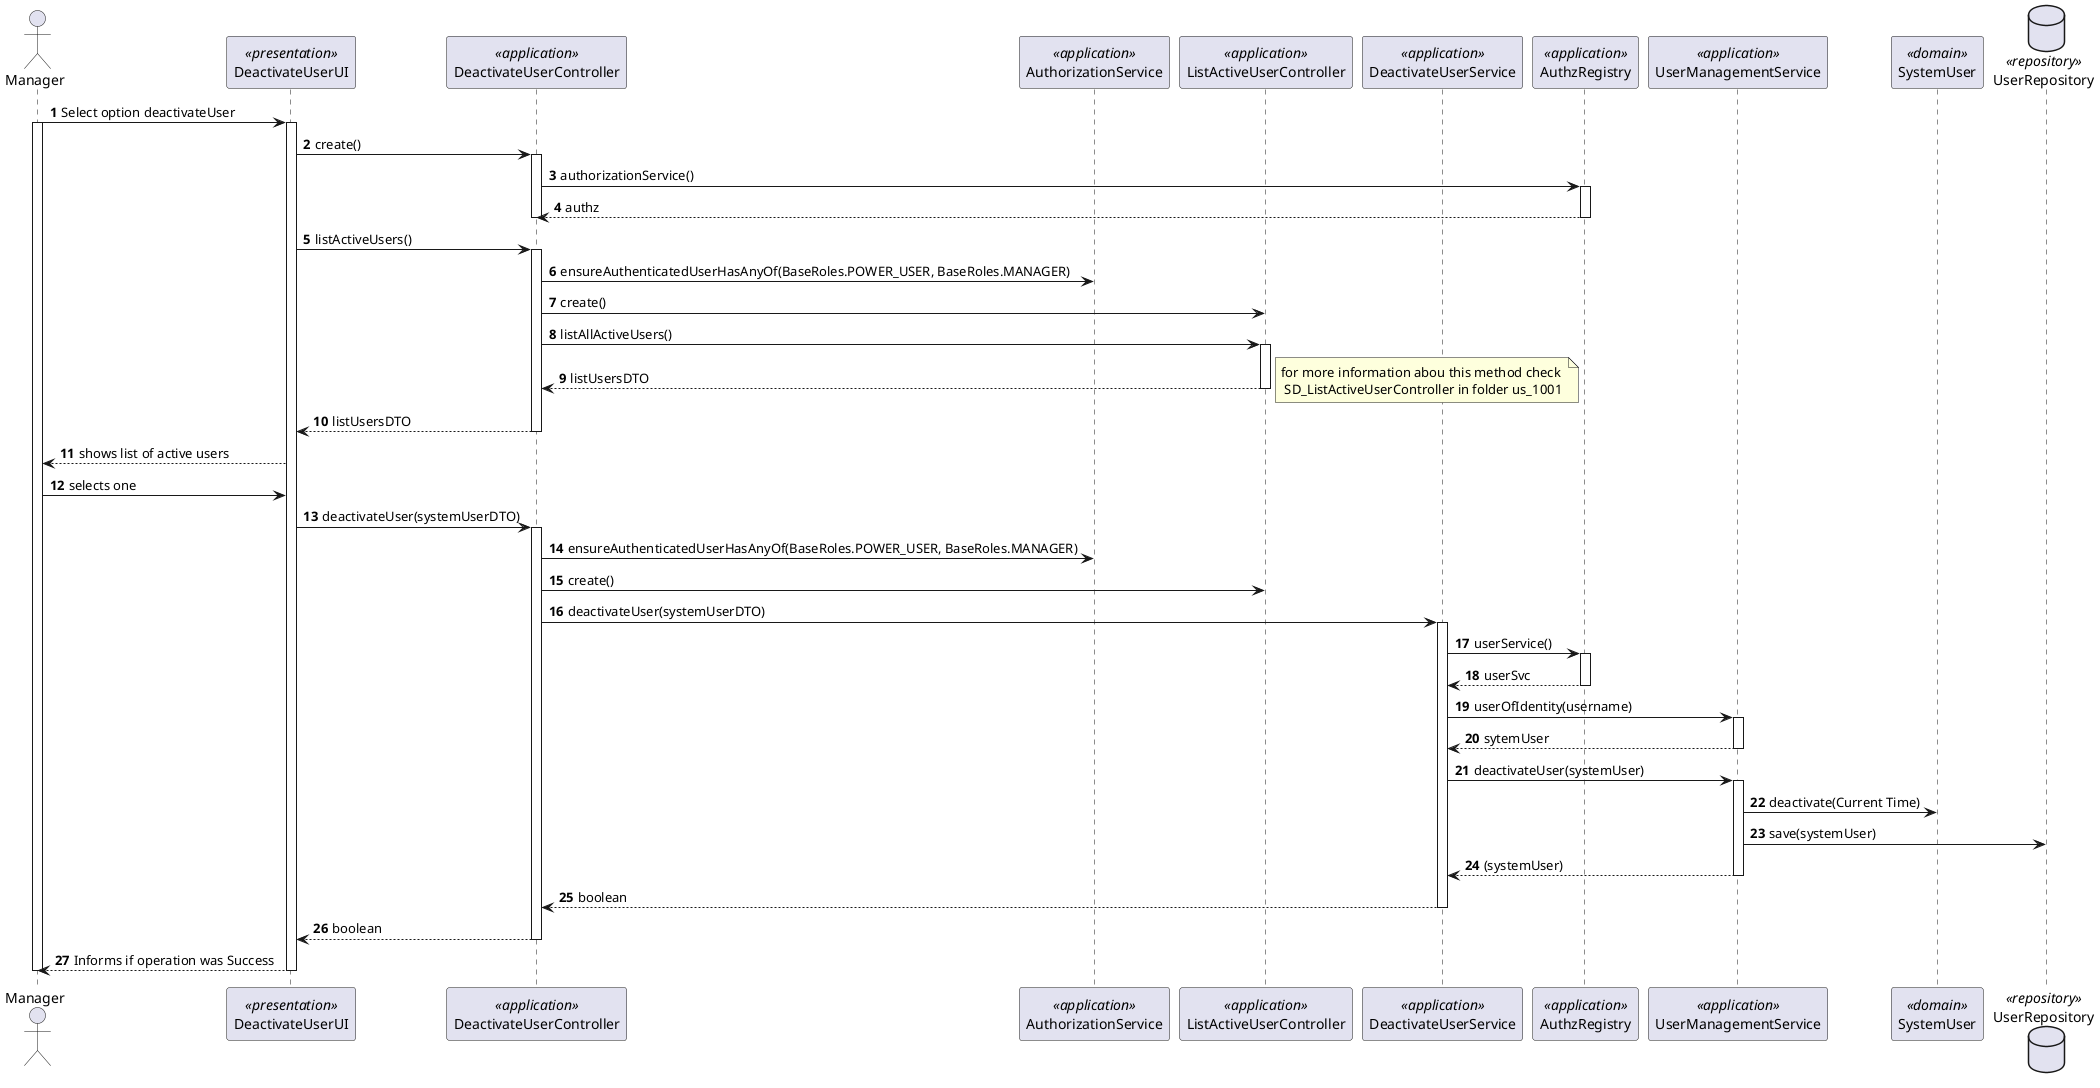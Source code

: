 @startuml
'https://plantuml.com/sequence-diagram

autonumber

actor Manager

participant "DeactivateUserUI" as ui <<presentation>>
participant "DeactivateUserController" as ctrl <<application>>
participant AuthorizationService as authSV <<application>>
participant ListActiveUserController as listCtrl <<application>>
participant DeactivateUserService as deactivateSer <<application>>
participant AuthzRegistry as auth <<application>>

participant UserManagementService as userManSV <<application>>
participant SystemUser as sU  <<domain>>

database UserRepository as userRep <<repository>>


Manager -> ui : Select option deactivateUser
activate Manager
activate ui
ui -> ctrl: create()
activate ctrl
ctrl -> auth: authorizationService()
activate auth
auth --> ctrl: authz
deactivate auth
deactivate ctrl

ui->ctrl: listActiveUsers()
activate ctrl
ctrl -> authSV : ensureAuthenticatedUserHasAnyOf(BaseRoles.POWER_USER, BaseRoles.MANAGER)
ctrl -> listCtrl : create()
ctrl -> listCtrl : listAllActiveUsers()
activate listCtrl
listCtrl -->ctrl : listUsersDTO
note right: for more information abou this method check \n SD_ListActiveUserController in folder us_1001
deactivate listCtrl
ctrl --> ui : listUsersDTO
deactivate ctrl
ui --> Manager: shows list of active users
Manager -> ui: selects one
ui -> ctrl: deactivateUser(systemUserDTO)
activate ctrl
ctrl -> authSV : ensureAuthenticatedUserHasAnyOf(BaseRoles.POWER_USER, BaseRoles.MANAGER)
ctrl -> listCtrl : create()
ctrl -> deactivateSer: deactivateUser(systemUserDTO)
activate deactivateSer

deactivateSer -> auth: userService()
activate auth
auth --> deactivateSer: userSvc
deactivate auth

deactivateSer -> userManSV: userOfIdentity(username)
activate userManSV
return sytemUser

deactivateSer -> userManSV: deactivateUser(systemUser)
activate userManSV
userManSV -> sU: deactivate(Current Time)
userManSV -> userRep: save(systemUser)
return (systemUser)
return boolean
return boolean
return Informs if operation was Success

deactivate Manager
@enduml